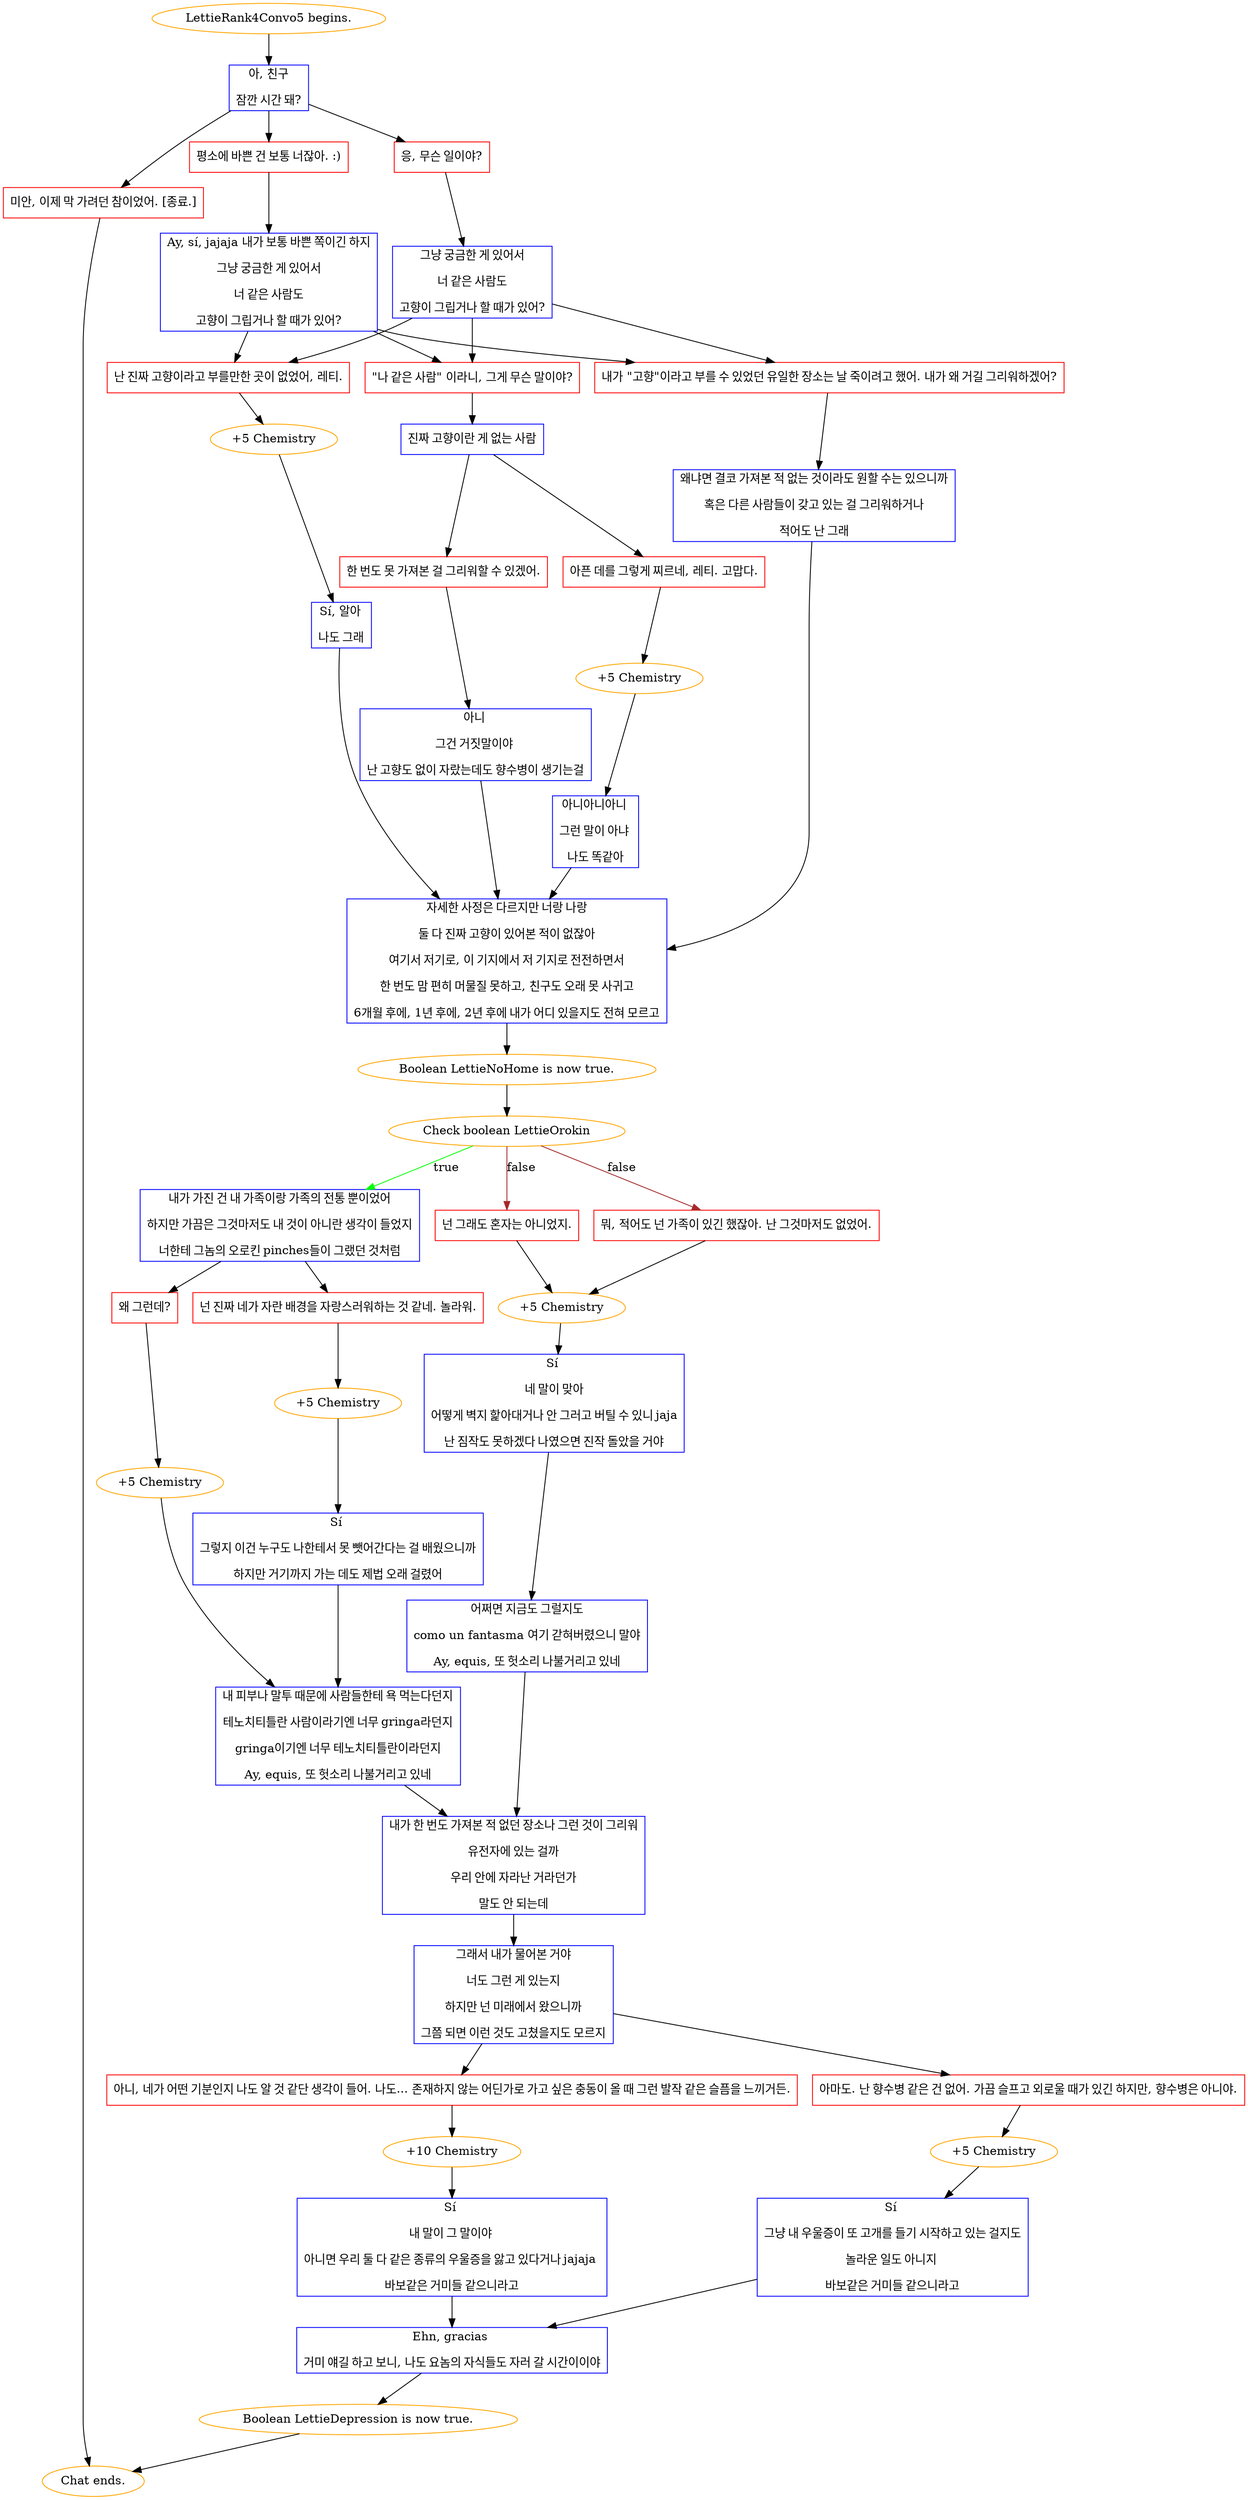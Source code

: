 digraph {
	"LettieRank4Convo5 begins." [color=orange];
		"LettieRank4Convo5 begins." -> j1301090837;
	j1301090837 [label="아, 친구
잠깐 시간 돼?",shape=box,color=blue];
		j1301090837 -> j1117075287;
		j1301090837 -> j1533703185;
		j1301090837 -> j984857813;
	j1117075287 [label="평소에 바쁜 건 보통 너잖아. :)",shape=box,color=red];
		j1117075287 -> j657474562;
	j1533703185 [label="응, 무슨 일이야?",shape=box,color=red];
		j1533703185 -> j2749964384;
	j984857813 [label="미안, 이제 막 가려던 참이었어. [종료.]",shape=box,color=red];
		j984857813 -> "Chat ends.";
	j657474562 [label="Ay, sí, jajaja 내가 보통 바쁜 쪽이긴 하지
그냥 궁금한 게 있어서
너 같은 사람도
고향이 그립거나 할 때가 있어?",shape=box,color=blue];
		j657474562 -> j1223835699;
		j657474562 -> j1093124523;
		j657474562 -> j99418339;
	j2749964384 [label="그냥 궁금한 게 있어서
너 같은 사람도
고향이 그립거나 할 때가 있어?",shape=box,color=blue];
		j2749964384 -> j1223835699;
		j2749964384 -> j1093124523;
		j2749964384 -> j99418339;
	"Chat ends." [color=orange];
	j1223835699 [label="난 진짜 고향이라고 부를만한 곳이 없었어, 레티.",shape=box,color=red];
		j1223835699 -> j1380961993;
	j1093124523 [label="\"나 같은 사람\" 이라니, 그게 무슨 말이야?",shape=box,color=red];
		j1093124523 -> j3808729870;
	j99418339 [label="내가 \"고향\"이라고 부를 수 있었던 유일한 장소는 날 죽이려고 했어. 내가 왜 거길 그리워하겠어?",shape=box,color=red];
		j99418339 -> j2968222299;
	j1380961993 [label="+5 Chemistry",color=orange];
		j1380961993 -> j2016557586;
	j3808729870 [label="진짜 고향이란 게 없는 사람",shape=box,color=blue];
		j3808729870 -> j2114553661;
		j3808729870 -> j2760621169;
	j2968222299 [label="왜냐면 결코 가져본 적 없는 것이라도 원할 수는 있으니까
혹은 다른 사람들이 갖고 있는 걸 그리워하거나
적어도 난 그래",shape=box,color=blue];
		j2968222299 -> j2727751014;
	j2016557586 [label="Sí, 알아 
나도 그래",shape=box,color=blue];
		j2016557586 -> j2727751014;
	j2114553661 [label="아픈 데를 그렇게 찌르네, 레티. 고맙다.",shape=box,color=red];
		j2114553661 -> j321512949;
	j2760621169 [label="한 번도 못 가져본 걸 그리워할 수 있겠어.",shape=box,color=red];
		j2760621169 -> j1830340758;
	j2727751014 [label="자세한 사정은 다르지만 너랑 나랑
둘 다 진짜 고향이 있어본 적이 없잖아
여기서 저기로, 이 기지에서 저 기지로 전전하면서
한 번도 맘 편히 머물질 못하고, 친구도 오래 못 사귀고
6개월 후에, 1년 후에, 2년 후에 내가 어디 있을지도 전혀 모르고",shape=box,color=blue];
		j2727751014 -> j3743883771;
	j321512949 [label="+5 Chemistry",color=orange];
		j321512949 -> j720469510;
	j1830340758 [label="아니 
그건 거짓말이야 
난 고향도 없이 자랐는데도 향수병이 생기는걸",shape=box,color=blue];
		j1830340758 -> j2727751014;
	j3743883771 [label="Boolean LettieNoHome is now true.",color=orange];
		j3743883771 -> j3455817849;
	j720469510 [label="아니아니아니 
그런 말이 아냐 
나도 똑같아",shape=box,color=blue];
		j720469510 -> j2727751014;
	j3455817849 [label="Check boolean LettieOrokin",color=orange];
		j3455817849 -> j2462729177 [label=true,color=green];
		j3455817849 -> j712934819 [label=false,color=brown];
		j3455817849 -> j1071413823 [label=false,color=brown];
	j2462729177 [label="내가 가진 건 내 가족이랑 가족의 전통 뿐이었어
하지만 가끔은 그것마저도 내 것이 아니란 생각이 들었지
너한테 그놈의 오로킨 pinches들이 그랬던 것처럼",shape=box,color=blue];
		j2462729177 -> j1920946463;
		j2462729177 -> j1673661568;
	j712934819 [label="뭐, 적어도 넌 가족이 있긴 했잖아. 난 그것마저도 없었어.",shape=box,color=red];
		j712934819 -> j2729760036;
	j1071413823 [label="넌 그래도 혼자는 아니었지.",shape=box,color=red];
		j1071413823 -> j2729760036;
	j1920946463 [label="왜 그런데?",shape=box,color=red];
		j1920946463 -> j199291572;
	j1673661568 [label="넌 진짜 네가 자란 배경을 자랑스러워하는 것 같네. 놀라워.",shape=box,color=red];
		j1673661568 -> j2133844698;
	j2729760036 [label="+5 Chemistry",color=orange];
		j2729760036 -> j1981363068;
	j199291572 [label="+5 Chemistry",color=orange];
		j199291572 -> j942262287;
	j2133844698 [label="+5 Chemistry",color=orange];
		j2133844698 -> j486457473;
	j1981363068 [label="Sí 
네 말이 맞아
어떻게 벽지 핥아대거나 안 그러고 버틸 수 있니 jaja
난 짐작도 못하겠다 나였으면 진작 돌았을 거야",shape=box,color=blue];
		j1981363068 -> j1040260394;
	j942262287 [label="내 피부나 말투 때문에 사람들한테 욕 먹는다던지
테노치티틀란 사람이라기엔 너무 gringa라던지
gringa이기엔 너무 테노치티틀란이라던지
Ay, equis, 또 헛소리 나불거리고 있네",shape=box,color=blue];
		j942262287 -> j1498239748;
	j486457473 [label="Sí 
그렇지 이건 누구도 나한테서 못 뺏어간다는 걸 배웠으니까
하지만 거기까지 가는 데도 제법 오래 걸렸어",shape=box,color=blue];
		j486457473 -> j942262287;
	j1040260394 [label="어쩌면 지금도 그럴지도
como un fantasma 여기 갇혀버렸으니 말야
Ay, equis, 또 헛소리 나불거리고 있네",shape=box,color=blue];
		j1040260394 -> j1498239748;
	j1498239748 [label="내가 한 번도 가져본 적 없던 장소나 그런 것이 그리워
유전자에 있는 걸까
우리 안에 자라난 거라던가
말도 안 되는데",shape=box,color=blue];
		j1498239748 -> j280224459;
	j280224459 [label="그래서 내가 물어본 거야
너도 그런 게 있는지
하지만 넌 미래에서 왔으니까
그쯤 되면 이런 것도 고쳤을지도 모르지",shape=box,color=blue];
		j280224459 -> j275054395;
		j280224459 -> j1730799238;
	j275054395 [label="아니, 네가 어떤 기분인지 나도 알 것 같단 생각이 들어. 나도... 존재하지 않는 어딘가로 가고 싶은 충동이 올 때 그런 발작 같은 슬픔을 느끼거든.",shape=box,color=red];
		j275054395 -> j1378325195;
	j1730799238 [label="아마도. 난 향수병 같은 건 없어. 가끔 슬프고 외로울 때가 있긴 하지만, 향수병은 아니야.",shape=box,color=red];
		j1730799238 -> j706709009;
	j1378325195 [label="+10 Chemistry",color=orange];
		j1378325195 -> j2030731585;
	j706709009 [label="+5 Chemistry",color=orange];
		j706709009 -> j2464606590;
	j2030731585 [label="Sí 
내 말이 그 말이야 
아니면 우리 둘 다 같은 종류의 우울증을 앓고 있다거나 jajaja 
바보같은 거미들 같으니라고",shape=box,color=blue];
		j2030731585 -> j703079079;
	j2464606590 [label="Sí 
그냥 내 우울증이 또 고개를 들기 시작하고 있는 걸지도
놀라운 일도 아니지 
바보같은 거미들 같으니라고",shape=box,color=blue];
		j2464606590 -> j703079079;
	j703079079 [label="Ehn, gracias 
거미 얘길 하고 보니, 나도 요놈의 자식들도 자러 갈 시간이이야",shape=box,color=blue];
		j703079079 -> j1574806976;
	j1574806976 [label="Boolean LettieDepression is now true.",color=orange];
		j1574806976 -> "Chat ends.";
}